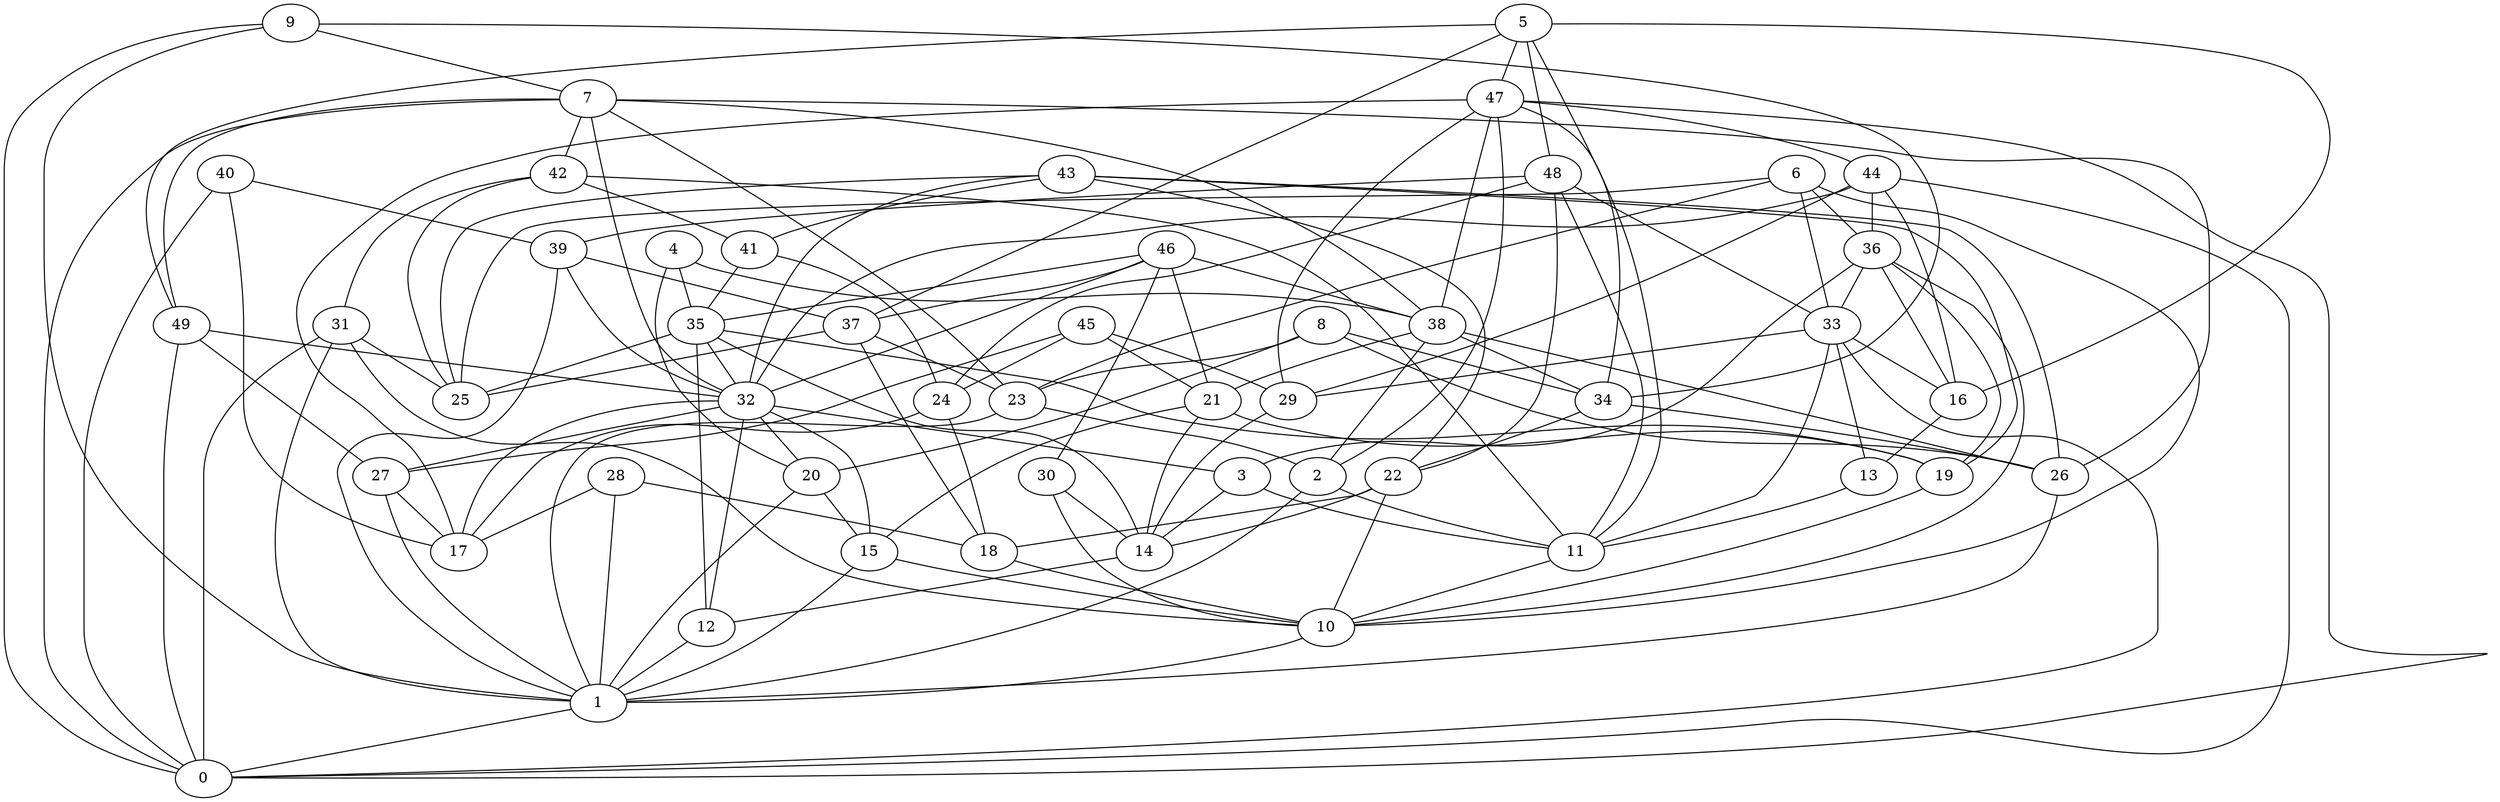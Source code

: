 digraph GG_graph {

subgraph G_graph {
edge [color = black]
"8" -> "26" [dir = none]
"8" -> "23" [dir = none]
"8" -> "34" [dir = none]
"8" -> "20" [dir = none]
"16" -> "13" [dir = none]
"47" -> "29" [dir = none]
"47" -> "0" [dir = none]
"47" -> "17" [dir = none]
"47" -> "44" [dir = none]
"47" -> "38" [dir = none]
"47" -> "2" [dir = none]
"47" -> "34" [dir = none]
"9" -> "1" [dir = none]
"9" -> "0" [dir = none]
"9" -> "7" [dir = none]
"9" -> "34" [dir = none]
"38" -> "34" [dir = none]
"38" -> "21" [dir = none]
"38" -> "2" [dir = none]
"38" -> "26" [dir = none]
"20" -> "15" [dir = none]
"20" -> "1" [dir = none]
"37" -> "23" [dir = none]
"37" -> "18" [dir = none]
"37" -> "25" [dir = none]
"22" -> "10" [dir = none]
"22" -> "14" [dir = none]
"22" -> "18" [dir = none]
"4" -> "38" [dir = none]
"4" -> "20" [dir = none]
"4" -> "35" [dir = none]
"15" -> "10" [dir = none]
"15" -> "1" [dir = none]
"5" -> "48" [dir = none]
"5" -> "16" [dir = none]
"5" -> "47" [dir = none]
"5" -> "49" [dir = none]
"5" -> "37" [dir = none]
"5" -> "11" [dir = none]
"48" -> "39" [dir = none]
"48" -> "33" [dir = none]
"48" -> "24" [dir = none]
"48" -> "11" [dir = none]
"48" -> "22" [dir = none]
"35" -> "12" [dir = none]
"35" -> "19" [dir = none]
"35" -> "32" [dir = none]
"35" -> "14" [dir = none]
"35" -> "25" [dir = none]
"27" -> "17" [dir = none]
"27" -> "1" [dir = none]
"12" -> "1" [dir = none]
"44" -> "32" [dir = none]
"44" -> "36" [dir = none]
"44" -> "16" [dir = none]
"44" -> "0" [dir = none]
"44" -> "29" [dir = none]
"19" -> "10" [dir = none]
"23" -> "1" [dir = none]
"23" -> "2" [dir = none]
"21" -> "15" [dir = none]
"21" -> "14" [dir = none]
"21" -> "19" [dir = none]
"39" -> "37" [dir = none]
"39" -> "1" [dir = none]
"39" -> "32" [dir = none]
"11" -> "10" [dir = none]
"18" -> "10" [dir = none]
"46" -> "30" [dir = none]
"46" -> "38" [dir = none]
"46" -> "32" [dir = none]
"46" -> "35" [dir = none]
"46" -> "37" [dir = none]
"46" -> "21" [dir = none]
"33" -> "11" [dir = none]
"33" -> "29" [dir = none]
"33" -> "0" [dir = none]
"33" -> "16" [dir = none]
"33" -> "13" [dir = none]
"13" -> "11" [dir = none]
"29" -> "14" [dir = none]
"40" -> "0" [dir = none]
"40" -> "39" [dir = none]
"40" -> "17" [dir = none]
"2" -> "11" [dir = none]
"2" -> "1" [dir = none]
"26" -> "1" [dir = none]
"32" -> "20" [dir = none]
"32" -> "27" [dir = none]
"32" -> "17" [dir = none]
"32" -> "15" [dir = none]
"32" -> "3" [dir = none]
"32" -> "12" [dir = none]
"31" -> "10" [dir = none]
"31" -> "0" [dir = none]
"31" -> "1" [dir = none]
"31" -> "25" [dir = none]
"7" -> "49" [dir = none]
"7" -> "38" [dir = none]
"7" -> "42" [dir = none]
"7" -> "0" [dir = none]
"7" -> "23" [dir = none]
"7" -> "26" [dir = none]
"7" -> "32" [dir = none]
"10" -> "1" [dir = none]
"28" -> "17" [dir = none]
"28" -> "1" [dir = none]
"28" -> "18" [dir = none]
"41" -> "35" [dir = none]
"41" -> "24" [dir = none]
"49" -> "0" [dir = none]
"49" -> "32" [dir = none]
"49" -> "27" [dir = none]
"42" -> "25" [dir = none]
"42" -> "31" [dir = none]
"42" -> "41" [dir = none]
"42" -> "11" [dir = none]
"1" -> "0" [dir = none]
"36" -> "33" [dir = none]
"36" -> "16" [dir = none]
"36" -> "19" [dir = none]
"36" -> "3" [dir = none]
"36" -> "10" [dir = none]
"43" -> "25" [dir = none]
"43" -> "26" [dir = none]
"43" -> "19" [dir = none]
"43" -> "32" [dir = none]
"43" -> "41" [dir = none]
"43" -> "22" [dir = none]
"24" -> "18" [dir = none]
"24" -> "17" [dir = none]
"6" -> "33" [dir = none]
"6" -> "36" [dir = none]
"6" -> "23" [dir = none]
"6" -> "25" [dir = none]
"6" -> "10" [dir = none]
"30" -> "14" [dir = none]
"30" -> "10" [dir = none]
"45" -> "27" [dir = none]
"45" -> "21" [dir = none]
"45" -> "24" [dir = none]
"45" -> "29" [dir = none]
"3" -> "14" [dir = none]
"3" -> "11" [dir = none]
"34" -> "26" [dir = none]
"34" -> "22" [dir = none]
"14" -> "12" [dir = none]
}

}
